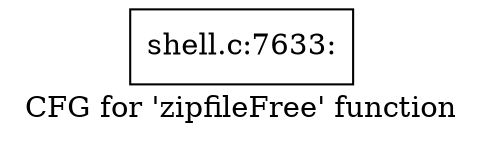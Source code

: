 digraph "CFG for 'zipfileFree' function" {
	label="CFG for 'zipfileFree' function";

	Node0x560276b323f0 [shape=record,label="{shell.c:7633:}"];
}
